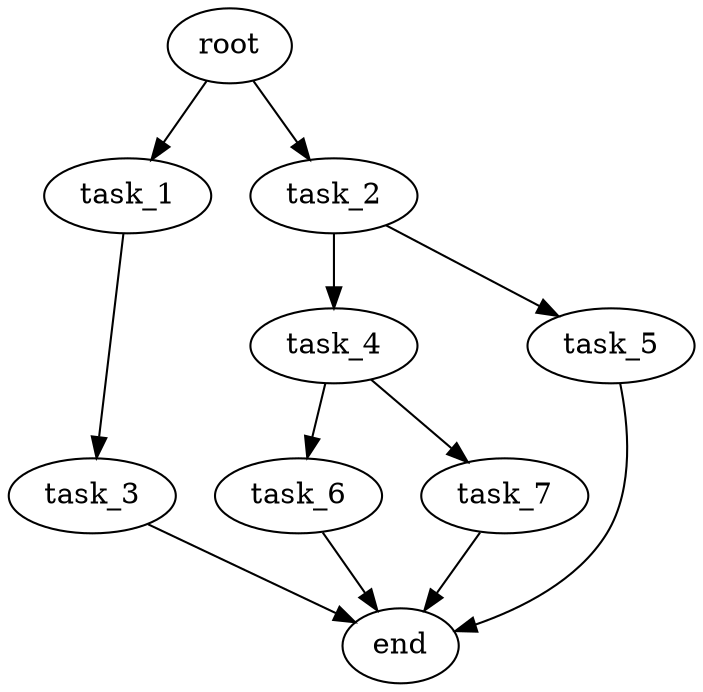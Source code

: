 digraph G {
  root [size="0.000000e+00"];
  task_1 [size="2.129140e+01"];
  task_2 [size="1.540917e+01"];
  task_3 [size="7.874991e+00"];
  task_4 [size="5.117865e+01"];
  task_5 [size="2.390834e+01"];
  task_6 [size="2.207151e+01"];
  task_7 [size="4.554602e+01"];
  end [size="0.000000e+00"];

  root -> task_1 [size="1.000000e-12"];
  root -> task_2 [size="1.000000e-12"];
  task_1 -> task_3 [size="1.023749e+01"];
  task_2 -> task_4 [size="6.653225e+01"];
  task_2 -> task_5 [size="3.108085e+01"];
  task_3 -> end [size="1.000000e-12"];
  task_4 -> task_6 [size="2.869297e+01"];
  task_4 -> task_7 [size="5.920982e+01"];
  task_5 -> end [size="1.000000e-12"];
  task_6 -> end [size="1.000000e-12"];
  task_7 -> end [size="1.000000e-12"];
}
